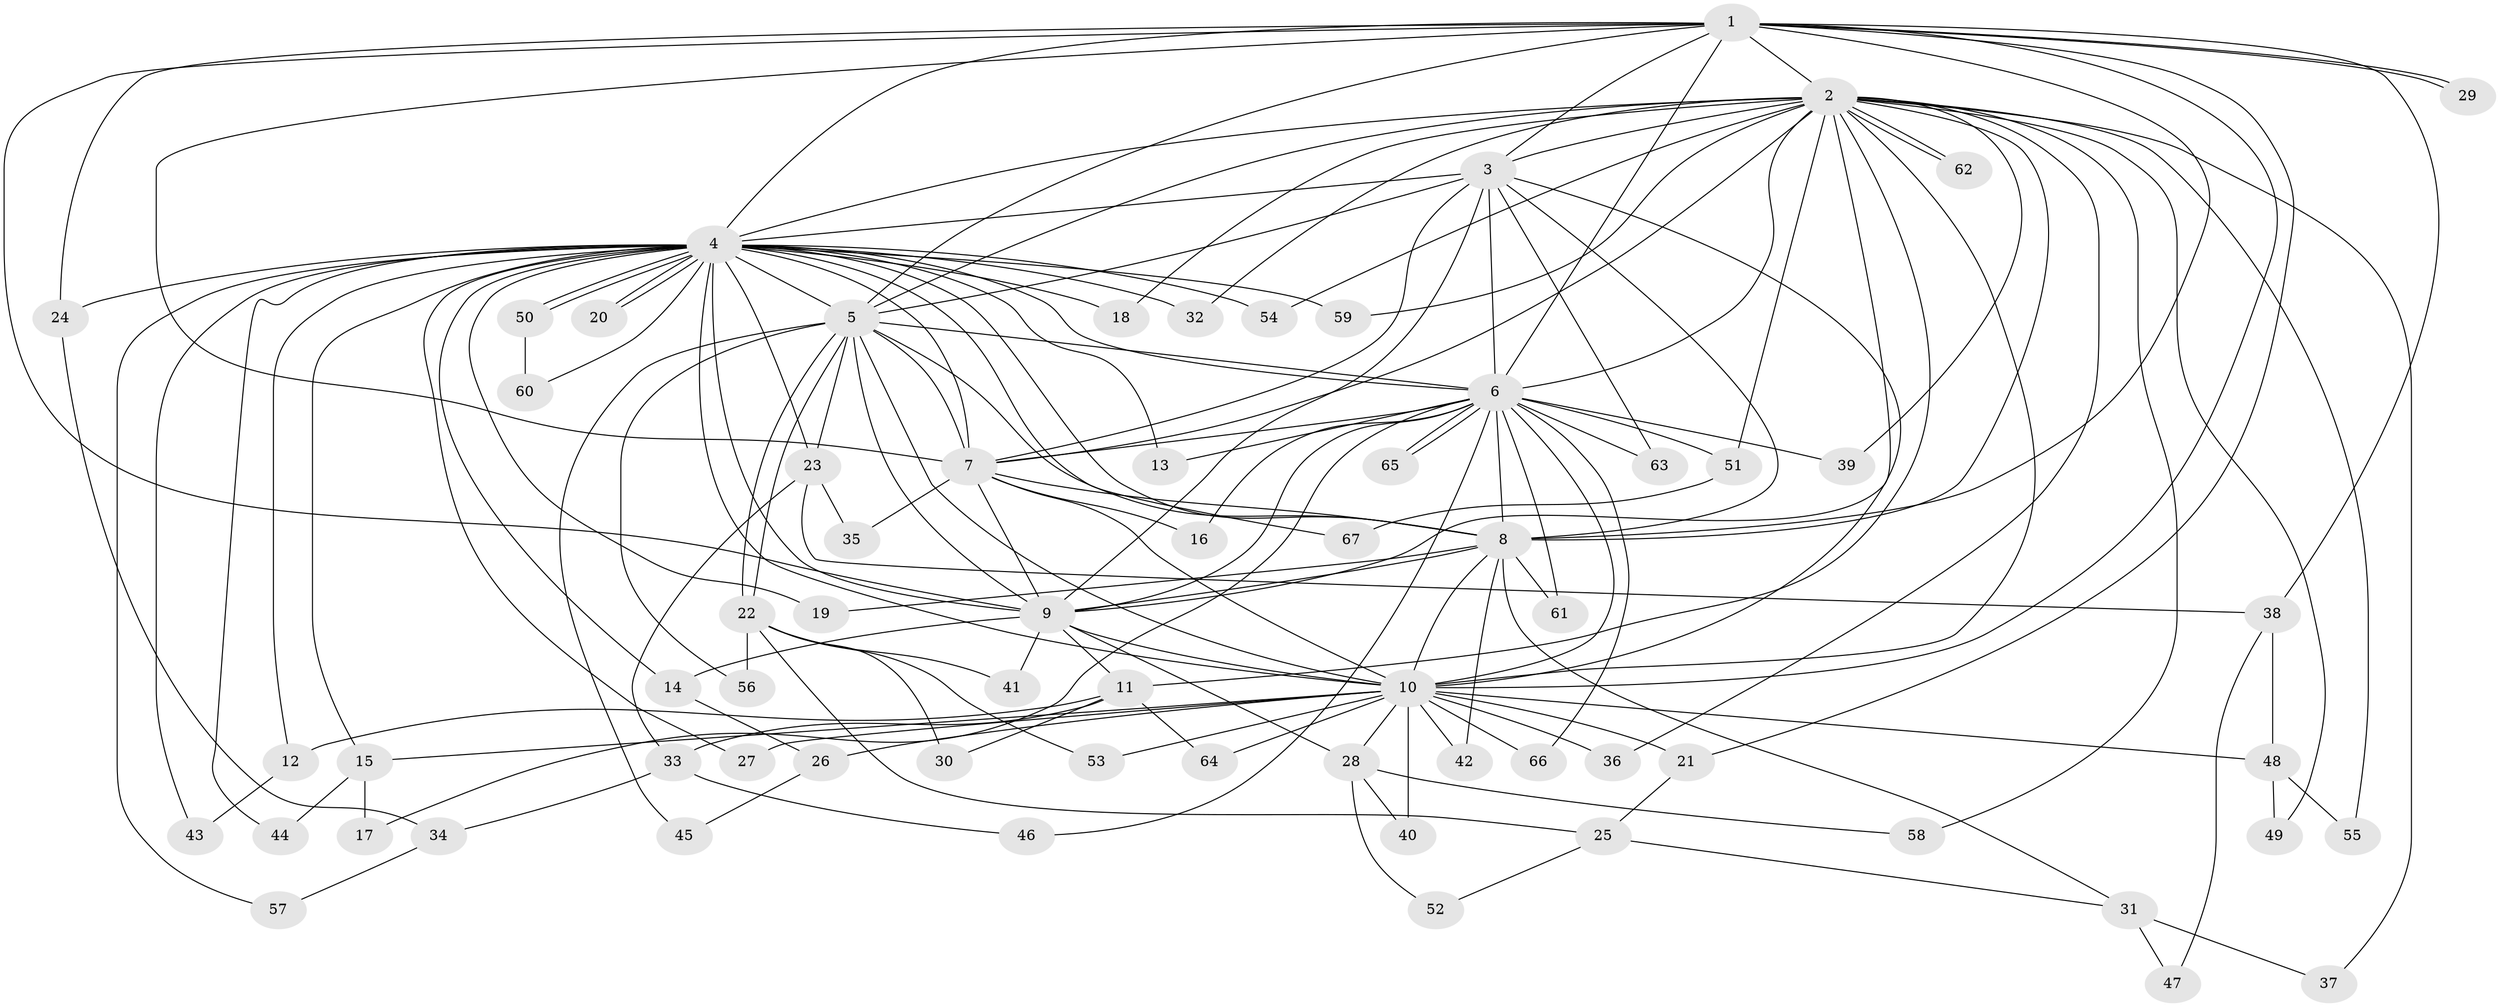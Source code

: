// coarse degree distribution, {13: 0.07407407407407407, 3: 0.18518518518518517, 16: 0.037037037037037035, 2: 0.18518518518518517, 1: 0.18518518518518517, 5: 0.14814814814814814, 4: 0.07407407407407407, 9: 0.037037037037037035, 6: 0.037037037037037035, 11: 0.037037037037037035}
// Generated by graph-tools (version 1.1) at 2025/36/03/04/25 23:36:27]
// undirected, 67 vertices, 159 edges
graph export_dot {
  node [color=gray90,style=filled];
  1;
  2;
  3;
  4;
  5;
  6;
  7;
  8;
  9;
  10;
  11;
  12;
  13;
  14;
  15;
  16;
  17;
  18;
  19;
  20;
  21;
  22;
  23;
  24;
  25;
  26;
  27;
  28;
  29;
  30;
  31;
  32;
  33;
  34;
  35;
  36;
  37;
  38;
  39;
  40;
  41;
  42;
  43;
  44;
  45;
  46;
  47;
  48;
  49;
  50;
  51;
  52;
  53;
  54;
  55;
  56;
  57;
  58;
  59;
  60;
  61;
  62;
  63;
  64;
  65;
  66;
  67;
  1 -- 2;
  1 -- 3;
  1 -- 4;
  1 -- 5;
  1 -- 6;
  1 -- 7;
  1 -- 8;
  1 -- 9;
  1 -- 10;
  1 -- 21;
  1 -- 24;
  1 -- 29;
  1 -- 29;
  1 -- 38;
  2 -- 3;
  2 -- 4;
  2 -- 5;
  2 -- 6;
  2 -- 7;
  2 -- 8;
  2 -- 9;
  2 -- 10;
  2 -- 11;
  2 -- 18;
  2 -- 32;
  2 -- 36;
  2 -- 37;
  2 -- 39;
  2 -- 49;
  2 -- 51;
  2 -- 54;
  2 -- 55;
  2 -- 58;
  2 -- 59;
  2 -- 62;
  2 -- 62;
  3 -- 4;
  3 -- 5;
  3 -- 6;
  3 -- 7;
  3 -- 8;
  3 -- 9;
  3 -- 10;
  3 -- 63;
  4 -- 5;
  4 -- 6;
  4 -- 7;
  4 -- 8;
  4 -- 9;
  4 -- 10;
  4 -- 12;
  4 -- 13;
  4 -- 14;
  4 -- 15;
  4 -- 18;
  4 -- 19;
  4 -- 20;
  4 -- 20;
  4 -- 23;
  4 -- 24;
  4 -- 27;
  4 -- 32;
  4 -- 43;
  4 -- 44;
  4 -- 50;
  4 -- 50;
  4 -- 54;
  4 -- 57;
  4 -- 59;
  4 -- 60;
  4 -- 67;
  5 -- 6;
  5 -- 7;
  5 -- 8;
  5 -- 9;
  5 -- 10;
  5 -- 22;
  5 -- 22;
  5 -- 23;
  5 -- 45;
  5 -- 56;
  6 -- 7;
  6 -- 8;
  6 -- 9;
  6 -- 10;
  6 -- 13;
  6 -- 16;
  6 -- 17;
  6 -- 39;
  6 -- 46;
  6 -- 51;
  6 -- 61;
  6 -- 63;
  6 -- 65;
  6 -- 65;
  6 -- 66;
  7 -- 8;
  7 -- 9;
  7 -- 10;
  7 -- 16;
  7 -- 35;
  8 -- 9;
  8 -- 10;
  8 -- 19;
  8 -- 31;
  8 -- 42;
  8 -- 61;
  9 -- 10;
  9 -- 11;
  9 -- 14;
  9 -- 28;
  9 -- 41;
  10 -- 15;
  10 -- 21;
  10 -- 26;
  10 -- 27;
  10 -- 28;
  10 -- 36;
  10 -- 40;
  10 -- 42;
  10 -- 48;
  10 -- 53;
  10 -- 64;
  10 -- 66;
  11 -- 12;
  11 -- 30;
  11 -- 33;
  11 -- 64;
  12 -- 43;
  14 -- 26;
  15 -- 17;
  15 -- 44;
  21 -- 25;
  22 -- 25;
  22 -- 30;
  22 -- 41;
  22 -- 53;
  22 -- 56;
  23 -- 33;
  23 -- 35;
  23 -- 38;
  24 -- 34;
  25 -- 31;
  25 -- 52;
  26 -- 45;
  28 -- 40;
  28 -- 52;
  28 -- 58;
  31 -- 37;
  31 -- 47;
  33 -- 34;
  33 -- 46;
  34 -- 57;
  38 -- 47;
  38 -- 48;
  48 -- 49;
  48 -- 55;
  50 -- 60;
  51 -- 67;
}
